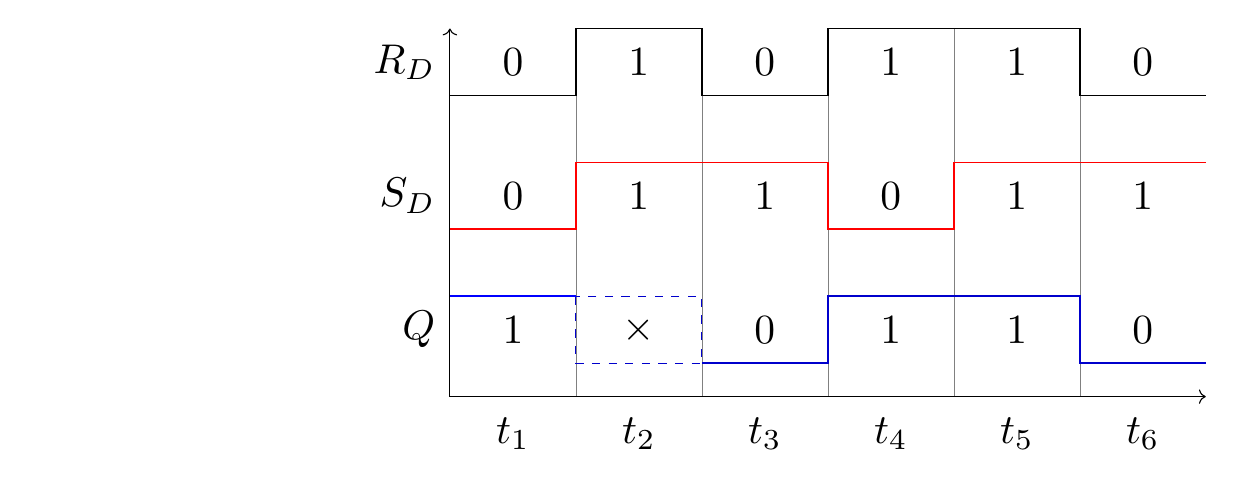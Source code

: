 \usetikzlibrary{datavisualization}
\begin{tikzpicture}[xscale=1.6, yscale=0.85]

\foreach \x in { 1,...,5 }
    \draw[help lines] (\x, 1) -- (\x, -4.5);
\foreach \x/\l in { 0.5/1,1.5/2,2.5/3,3.5/4,4.5/5,5.5/6 }
    \node[below, scale=1.5] at (\x, -4.6) {$t_{\l}$};
\foreach \x/\l in { 0.5/0,1.5/1,2.5/0,3.5/1,4.5/1,5.5/0 }
    \node[scale=1.5] at (\x, 0.5) {$\l$};
\foreach \x/\l in { 0.5/0,1.5/1,2.5/1,3.5/0,4.5/1,5.5/1 }
    \node[scale=1.5] at (\x, -1.5) {$\l$};
\foreach \x/\l in { 0.5/1,1.5/\times,2.5/0,3.5/1,4.5/1,5.5/0 }
    \node[scale=1.5] at (\x, -3.5) {$\l$};

\draw[->] (0,-4.5) -- (6,-4.5);
\draw[->] (0,-4.5) -- (0,1);

\draw[dashed,blue!80!black] (1, -3) rectangle (2, -4);


\datavisualization [
  xy Cartesian,
  visualize as line/.list={R,S,O,O2},
  S={style={red}},
  O={style={blue}},
  O2={style={blue!80!black}},
]
  data[set=R] {
    x, y
    0, 0
    1, 0
    1, 1
    2, 1
    2, 0
    3, 0
    3, 1
    5, 1
    5, 0
    6, 0
  }
  data[set=S] {
    x, y
    0, -2
    1, -2
    1, -1
    3, -1
    3, -2
    4, -2
    4, -1
    6, -1
  }
  data[set=O] {
    x, y
    0, -3
    1, -3
  }
  data[set=O2] {
    x, y
    2, -4
    3, -4
    3, -3
    5, -3
    5, -4
    6, -4
  }
  ;

  \node[left, scale=1.5] at (0,  0.5){$R_D$};
  \node[left, scale=1.5] at (0, -1.5){$S_D$};
  \node[left, scale=1.5] at (0, -3.5){$Q$};
\end{tikzpicture}